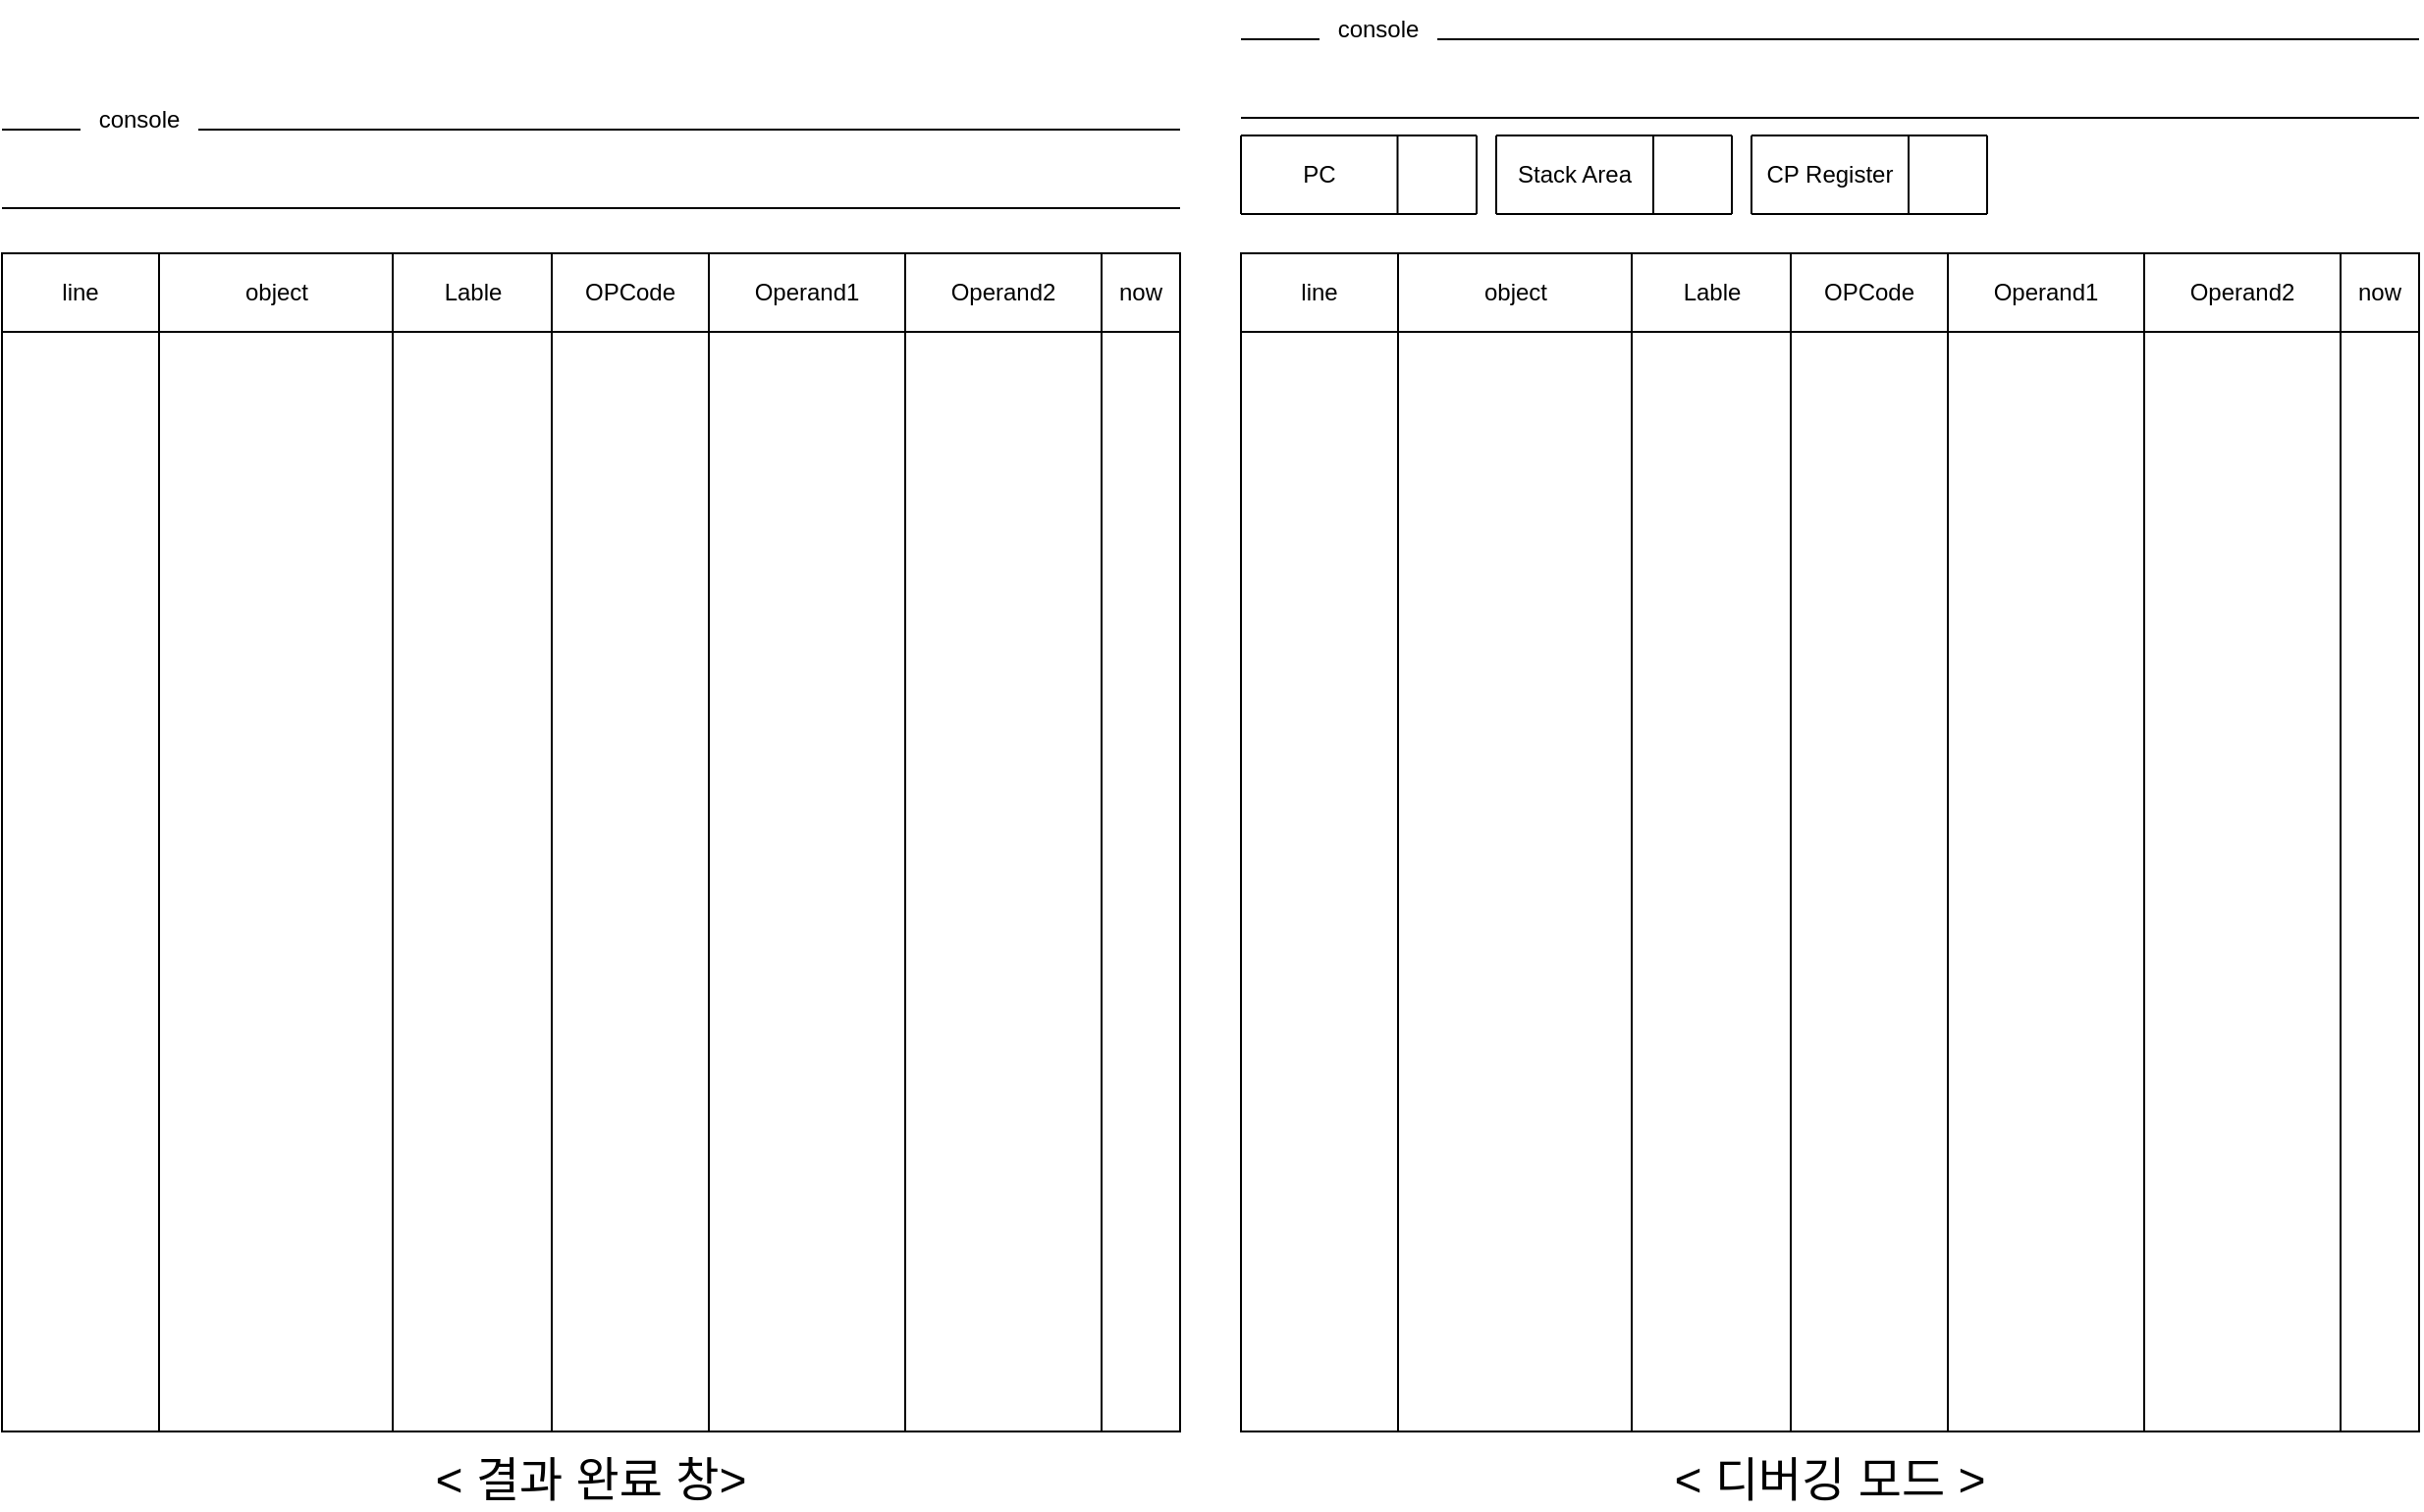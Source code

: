 <mxfile version="20.7.4" type="device" pages="3"><diagram id="IkgcSVEOVTQWrQ8J3BPB" name="페이지-1"><mxGraphModel dx="2737" dy="1323" grid="1" gridSize="10" guides="1" tooltips="1" connect="1" arrows="1" fold="1" page="1" pageScale="1" pageWidth="2336" pageHeight="1654" math="0" shadow="0"><root><mxCell id="0"/><mxCell id="1" parent="0"/><mxCell id="RZIZzl3oEM1vgTt06rhM-1" value="" style="endArrow=none;html=1;rounded=0;" parent="1" edge="1"><mxGeometry width="50" height="50" relative="1" as="geometry"><mxPoint x="1440" y="177" as="sourcePoint"/><mxPoint x="1480" y="177" as="targetPoint"/></mxGeometry></mxCell><mxCell id="RZIZzl3oEM1vgTt06rhM-2" value="" style="endArrow=none;html=1;rounded=0;" parent="1" edge="1"><mxGeometry width="50" height="50" relative="1" as="geometry"><mxPoint x="1540" y="177" as="sourcePoint"/><mxPoint x="2040" y="177" as="targetPoint"/></mxGeometry></mxCell><mxCell id="RZIZzl3oEM1vgTt06rhM-5" value="" style="endArrow=none;html=1;rounded=0;" parent="1" edge="1"><mxGeometry width="50" height="50" relative="1" as="geometry"><mxPoint x="1440" y="217" as="sourcePoint"/><mxPoint x="2040" y="217" as="targetPoint"/></mxGeometry></mxCell><mxCell id="RZIZzl3oEM1vgTt06rhM-7" value="console" style="text;html=1;strokeColor=none;fillColor=none;align=center;verticalAlign=middle;whiteSpace=wrap;rounded=0;" parent="1" vertex="1"><mxGeometry x="1480" y="157" width="60" height="30" as="geometry"/></mxCell><mxCell id="RZIZzl3oEM1vgTt06rhM-9" value="" style="whiteSpace=wrap;html=1;aspect=fixed;" parent="1" vertex="1"><mxGeometry x="1440" y="240" width="600" height="600" as="geometry"/></mxCell><mxCell id="RZIZzl3oEM1vgTt06rhM-10" value="" style="endArrow=none;html=1;rounded=0;" parent="1" edge="1"><mxGeometry width="50" height="50" relative="1" as="geometry"><mxPoint x="1440" y="280" as="sourcePoint"/><mxPoint x="2040" y="280" as="targetPoint"/></mxGeometry></mxCell><mxCell id="RZIZzl3oEM1vgTt06rhM-11" value="" style="endArrow=none;html=1;rounded=0;" parent="1" edge="1"><mxGeometry width="50" height="50" relative="1" as="geometry"><mxPoint x="1520" y="840" as="sourcePoint"/><mxPoint x="1520" y="240" as="targetPoint"/></mxGeometry></mxCell><mxCell id="RZIZzl3oEM1vgTt06rhM-12" value="" style="endArrow=none;html=1;rounded=0;" parent="1" edge="1"><mxGeometry width="50" height="50" relative="1" as="geometry"><mxPoint x="1639" y="840" as="sourcePoint"/><mxPoint x="1639" y="240" as="targetPoint"/></mxGeometry></mxCell><mxCell id="RZIZzl3oEM1vgTt06rhM-13" value="" style="endArrow=none;html=1;rounded=0;" parent="1" edge="1"><mxGeometry width="50" height="50" relative="1" as="geometry"><mxPoint x="1720" y="840" as="sourcePoint"/><mxPoint x="1720" y="240" as="targetPoint"/></mxGeometry></mxCell><mxCell id="RZIZzl3oEM1vgTt06rhM-14" value="" style="endArrow=none;html=1;rounded=0;" parent="1" edge="1"><mxGeometry width="50" height="50" relative="1" as="geometry"><mxPoint x="1800" y="840" as="sourcePoint"/><mxPoint x="1800" y="240" as="targetPoint"/></mxGeometry></mxCell><mxCell id="RZIZzl3oEM1vgTt06rhM-15" value="" style="endArrow=none;html=1;rounded=0;" parent="1" edge="1"><mxGeometry width="50" height="50" relative="1" as="geometry"><mxPoint x="1900" y="840" as="sourcePoint"/><mxPoint x="1900" y="240" as="targetPoint"/></mxGeometry></mxCell><mxCell id="RZIZzl3oEM1vgTt06rhM-16" value="" style="endArrow=none;html=1;rounded=0;" parent="1" edge="1"><mxGeometry width="50" height="50" relative="1" as="geometry"><mxPoint x="2000" y="840" as="sourcePoint"/><mxPoint x="2000" y="240" as="targetPoint"/></mxGeometry></mxCell><mxCell id="RZIZzl3oEM1vgTt06rhM-17" value="line" style="text;html=1;strokeColor=none;fillColor=none;align=center;verticalAlign=middle;whiteSpace=wrap;rounded=0;" parent="1" vertex="1"><mxGeometry x="1440" y="240" width="80" height="40" as="geometry"/></mxCell><mxCell id="RZIZzl3oEM1vgTt06rhM-18" value="object" style="text;html=1;strokeColor=none;fillColor=none;align=center;verticalAlign=middle;whiteSpace=wrap;rounded=0;" parent="1" vertex="1"><mxGeometry x="1520" y="240" width="120" height="40" as="geometry"/></mxCell><mxCell id="RZIZzl3oEM1vgTt06rhM-19" value="Lable" style="text;html=1;strokeColor=none;fillColor=none;align=center;verticalAlign=middle;whiteSpace=wrap;rounded=0;" parent="1" vertex="1"><mxGeometry x="1640" y="240" width="80" height="40" as="geometry"/></mxCell><mxCell id="RZIZzl3oEM1vgTt06rhM-20" value="OPCode" style="text;html=1;strokeColor=none;fillColor=none;align=center;verticalAlign=middle;whiteSpace=wrap;rounded=0;" parent="1" vertex="1"><mxGeometry x="1720" y="240" width="80" height="40" as="geometry"/></mxCell><mxCell id="RZIZzl3oEM1vgTt06rhM-21" value="Operand1" style="text;html=1;strokeColor=none;fillColor=none;align=center;verticalAlign=middle;whiteSpace=wrap;rounded=0;" parent="1" vertex="1"><mxGeometry x="1800" y="240" width="100" height="40" as="geometry"/></mxCell><mxCell id="RZIZzl3oEM1vgTt06rhM-22" value="Operand2" style="text;html=1;strokeColor=none;fillColor=none;align=center;verticalAlign=middle;whiteSpace=wrap;rounded=0;" parent="1" vertex="1"><mxGeometry x="1900" y="240" width="100" height="40" as="geometry"/></mxCell><mxCell id="RZIZzl3oEM1vgTt06rhM-23" value="now" style="text;html=1;strokeColor=none;fillColor=none;align=center;verticalAlign=middle;whiteSpace=wrap;rounded=0;" parent="1" vertex="1"><mxGeometry x="2000" y="240" width="40" height="40" as="geometry"/></mxCell><mxCell id="RZIZzl3oEM1vgTt06rhM-33" value="" style="endArrow=none;html=1;rounded=0;" parent="1" edge="1"><mxGeometry width="50" height="50" relative="1" as="geometry"><mxPoint x="2071" y="131" as="sourcePoint"/><mxPoint x="2111" y="131" as="targetPoint"/></mxGeometry></mxCell><mxCell id="RZIZzl3oEM1vgTt06rhM-34" value="" style="endArrow=none;html=1;rounded=0;" parent="1" edge="1"><mxGeometry width="50" height="50" relative="1" as="geometry"><mxPoint x="2171" y="131" as="sourcePoint"/><mxPoint x="2671" y="131" as="targetPoint"/></mxGeometry></mxCell><mxCell id="RZIZzl3oEM1vgTt06rhM-35" value="" style="endArrow=none;html=1;rounded=0;" parent="1" edge="1"><mxGeometry width="50" height="50" relative="1" as="geometry"><mxPoint x="2071" y="171" as="sourcePoint"/><mxPoint x="2671" y="171" as="targetPoint"/></mxGeometry></mxCell><mxCell id="RZIZzl3oEM1vgTt06rhM-36" value="console" style="text;html=1;strokeColor=none;fillColor=none;align=center;verticalAlign=middle;whiteSpace=wrap;rounded=0;" parent="1" vertex="1"><mxGeometry x="2111" y="111" width="60" height="30" as="geometry"/></mxCell><mxCell id="RZIZzl3oEM1vgTt06rhM-38" value="" style="whiteSpace=wrap;html=1;aspect=fixed;" parent="1" vertex="1"><mxGeometry x="2071" y="240" width="600" height="600" as="geometry"/></mxCell><mxCell id="RZIZzl3oEM1vgTt06rhM-39" value="" style="endArrow=none;html=1;rounded=0;" parent="1" edge="1"><mxGeometry width="50" height="50" relative="1" as="geometry"><mxPoint x="2071" y="280" as="sourcePoint"/><mxPoint x="2671" y="280" as="targetPoint"/></mxGeometry></mxCell><mxCell id="RZIZzl3oEM1vgTt06rhM-40" value="" style="endArrow=none;html=1;rounded=0;" parent="1" edge="1"><mxGeometry width="50" height="50" relative="1" as="geometry"><mxPoint x="2151" y="840" as="sourcePoint"/><mxPoint x="2151" y="240" as="targetPoint"/></mxGeometry></mxCell><mxCell id="RZIZzl3oEM1vgTt06rhM-41" value="" style="endArrow=none;html=1;rounded=0;" parent="1" edge="1"><mxGeometry width="50" height="50" relative="1" as="geometry"><mxPoint x="2270" y="840" as="sourcePoint"/><mxPoint x="2270" y="240" as="targetPoint"/></mxGeometry></mxCell><mxCell id="RZIZzl3oEM1vgTt06rhM-42" value="" style="endArrow=none;html=1;rounded=0;" parent="1" edge="1"><mxGeometry width="50" height="50" relative="1" as="geometry"><mxPoint x="2351" y="840" as="sourcePoint"/><mxPoint x="2351" y="240" as="targetPoint"/></mxGeometry></mxCell><mxCell id="RZIZzl3oEM1vgTt06rhM-43" value="" style="endArrow=none;html=1;rounded=0;" parent="1" edge="1"><mxGeometry width="50" height="50" relative="1" as="geometry"><mxPoint x="2431" y="840" as="sourcePoint"/><mxPoint x="2431" y="240" as="targetPoint"/></mxGeometry></mxCell><mxCell id="RZIZzl3oEM1vgTt06rhM-44" value="" style="endArrow=none;html=1;rounded=0;" parent="1" edge="1"><mxGeometry x="0.153" y="-29" width="50" height="50" relative="1" as="geometry"><mxPoint x="2531" y="840" as="sourcePoint"/><mxPoint x="2531" y="240" as="targetPoint"/><mxPoint y="1" as="offset"/></mxGeometry></mxCell><mxCell id="RZIZzl3oEM1vgTt06rhM-45" value="" style="endArrow=none;html=1;rounded=0;" parent="1" edge="1"><mxGeometry width="50" height="50" relative="1" as="geometry"><mxPoint x="2631" y="840" as="sourcePoint"/><mxPoint x="2631" y="240" as="targetPoint"/></mxGeometry></mxCell><mxCell id="RZIZzl3oEM1vgTt06rhM-46" value="line" style="text;html=1;strokeColor=none;fillColor=none;align=center;verticalAlign=middle;whiteSpace=wrap;rounded=0;" parent="1" vertex="1"><mxGeometry x="2071" y="240" width="80" height="40" as="geometry"/></mxCell><mxCell id="RZIZzl3oEM1vgTt06rhM-47" value="object" style="text;html=1;strokeColor=none;fillColor=none;align=center;verticalAlign=middle;whiteSpace=wrap;rounded=0;" parent="1" vertex="1"><mxGeometry x="2151" y="240" width="120" height="40" as="geometry"/></mxCell><mxCell id="RZIZzl3oEM1vgTt06rhM-48" value="Lable" style="text;html=1;strokeColor=none;fillColor=none;align=center;verticalAlign=middle;whiteSpace=wrap;rounded=0;" parent="1" vertex="1"><mxGeometry x="2271" y="240" width="80" height="40" as="geometry"/></mxCell><mxCell id="RZIZzl3oEM1vgTt06rhM-49" value="OPCode" style="text;html=1;strokeColor=none;fillColor=none;align=center;verticalAlign=middle;whiteSpace=wrap;rounded=0;" parent="1" vertex="1"><mxGeometry x="2351" y="240" width="80" height="40" as="geometry"/></mxCell><mxCell id="RZIZzl3oEM1vgTt06rhM-50" value="Operand1" style="text;html=1;strokeColor=none;fillColor=none;align=center;verticalAlign=middle;whiteSpace=wrap;rounded=0;" parent="1" vertex="1"><mxGeometry x="2431" y="240" width="100" height="40" as="geometry"/></mxCell><mxCell id="RZIZzl3oEM1vgTt06rhM-51" value="Operand2" style="text;html=1;strokeColor=none;fillColor=none;align=center;verticalAlign=middle;whiteSpace=wrap;rounded=0;" parent="1" vertex="1"><mxGeometry x="2531" y="240" width="100" height="40" as="geometry"/></mxCell><mxCell id="RZIZzl3oEM1vgTt06rhM-52" value="now" style="text;html=1;strokeColor=none;fillColor=none;align=center;verticalAlign=middle;whiteSpace=wrap;rounded=0;" parent="1" vertex="1"><mxGeometry x="2631" y="240" width="40" height="40" as="geometry"/></mxCell><mxCell id="RZIZzl3oEM1vgTt06rhM-60" value="" style="endArrow=none;html=1;rounded=0;" parent="1" edge="1"><mxGeometry width="50" height="50" relative="1" as="geometry"><mxPoint x="2071" y="180" as="sourcePoint"/><mxPoint x="2191" y="180" as="targetPoint"/></mxGeometry></mxCell><mxCell id="RZIZzl3oEM1vgTt06rhM-61" value="" style="endArrow=none;html=1;rounded=0;" parent="1" edge="1"><mxGeometry width="50" height="50" relative="1" as="geometry"><mxPoint x="2071" y="220" as="sourcePoint"/><mxPoint x="2191" y="220" as="targetPoint"/></mxGeometry></mxCell><mxCell id="RZIZzl3oEM1vgTt06rhM-62" value="" style="endArrow=none;html=1;rounded=0;" parent="1" edge="1"><mxGeometry width="50" height="50" relative="1" as="geometry"><mxPoint x="2201" y="180" as="sourcePoint"/><mxPoint x="2321" y="180" as="targetPoint"/></mxGeometry></mxCell><mxCell id="RZIZzl3oEM1vgTt06rhM-63" value="" style="endArrow=none;html=1;rounded=0;" parent="1" edge="1"><mxGeometry width="50" height="50" relative="1" as="geometry"><mxPoint x="2201" y="220" as="sourcePoint"/><mxPoint x="2321" y="220" as="targetPoint"/></mxGeometry></mxCell><mxCell id="RZIZzl3oEM1vgTt06rhM-64" value="" style="endArrow=none;html=1;rounded=0;" parent="1" edge="1"><mxGeometry width="50" height="50" relative="1" as="geometry"><mxPoint x="2071" y="220" as="sourcePoint"/><mxPoint x="2071" y="180" as="targetPoint"/></mxGeometry></mxCell><mxCell id="RZIZzl3oEM1vgTt06rhM-65" value="" style="endArrow=none;html=1;rounded=0;" parent="1" edge="1"><mxGeometry width="50" height="50" relative="1" as="geometry"><mxPoint x="2150.75" y="220" as="sourcePoint"/><mxPoint x="2150.75" y="180" as="targetPoint"/></mxGeometry></mxCell><mxCell id="RZIZzl3oEM1vgTt06rhM-66" value="" style="endArrow=none;html=1;rounded=0;" parent="1" edge="1"><mxGeometry width="50" height="50" relative="1" as="geometry"><mxPoint x="2191" y="220" as="sourcePoint"/><mxPoint x="2191" y="180" as="targetPoint"/></mxGeometry></mxCell><mxCell id="RZIZzl3oEM1vgTt06rhM-67" value="" style="endArrow=none;html=1;rounded=0;" parent="1" edge="1"><mxGeometry width="50" height="50" relative="1" as="geometry"><mxPoint x="2201" y="220" as="sourcePoint"/><mxPoint x="2201" y="180" as="targetPoint"/></mxGeometry></mxCell><mxCell id="RZIZzl3oEM1vgTt06rhM-68" value="" style="endArrow=none;html=1;rounded=0;" parent="1" edge="1"><mxGeometry width="50" height="50" relative="1" as="geometry"><mxPoint x="2281" y="220" as="sourcePoint"/><mxPoint x="2281" y="180" as="targetPoint"/></mxGeometry></mxCell><mxCell id="RZIZzl3oEM1vgTt06rhM-69" value="" style="endArrow=none;html=1;rounded=0;" parent="1" edge="1"><mxGeometry width="50" height="50" relative="1" as="geometry"><mxPoint x="2321" y="220" as="sourcePoint"/><mxPoint x="2321" y="180" as="targetPoint"/></mxGeometry></mxCell><mxCell id="RZIZzl3oEM1vgTt06rhM-70" value="PC" style="text;html=1;strokeColor=none;fillColor=none;align=center;verticalAlign=middle;whiteSpace=wrap;rounded=0;" parent="1" vertex="1"><mxGeometry x="2071" y="180" width="80" height="40" as="geometry"/></mxCell><mxCell id="RZIZzl3oEM1vgTt06rhM-73" value="Stack Area" style="text;html=1;strokeColor=none;fillColor=none;align=center;verticalAlign=middle;whiteSpace=wrap;rounded=0;" parent="1" vertex="1"><mxGeometry x="2201" y="180" width="80" height="40" as="geometry"/></mxCell><mxCell id="RZIZzl3oEM1vgTt06rhM-75" value="" style="endArrow=none;html=1;rounded=0;" parent="1" edge="1"><mxGeometry width="50" height="50" relative="1" as="geometry"><mxPoint x="2331" y="180" as="sourcePoint"/><mxPoint x="2451" y="180" as="targetPoint"/></mxGeometry></mxCell><mxCell id="RZIZzl3oEM1vgTt06rhM-76" value="" style="endArrow=none;html=1;rounded=0;" parent="1" edge="1"><mxGeometry width="50" height="50" relative="1" as="geometry"><mxPoint x="2331" y="220" as="sourcePoint"/><mxPoint x="2451" y="220" as="targetPoint"/></mxGeometry></mxCell><mxCell id="RZIZzl3oEM1vgTt06rhM-77" value="" style="endArrow=none;html=1;rounded=0;" parent="1" edge="1"><mxGeometry width="50" height="50" relative="1" as="geometry"><mxPoint x="2331" y="220" as="sourcePoint"/><mxPoint x="2331" y="180" as="targetPoint"/></mxGeometry></mxCell><mxCell id="RZIZzl3oEM1vgTt06rhM-78" value="" style="endArrow=none;html=1;rounded=0;" parent="1" edge="1"><mxGeometry width="50" height="50" relative="1" as="geometry"><mxPoint x="2411" y="220" as="sourcePoint"/><mxPoint x="2411" y="180" as="targetPoint"/></mxGeometry></mxCell><mxCell id="RZIZzl3oEM1vgTt06rhM-79" value="" style="endArrow=none;html=1;rounded=0;" parent="1" edge="1"><mxGeometry width="50" height="50" relative="1" as="geometry"><mxPoint x="2451" y="220" as="sourcePoint"/><mxPoint x="2451" y="180" as="targetPoint"/></mxGeometry></mxCell><mxCell id="RZIZzl3oEM1vgTt06rhM-80" value="CP Register" style="text;html=1;strokeColor=none;fillColor=none;align=center;verticalAlign=middle;whiteSpace=wrap;rounded=0;" parent="1" vertex="1"><mxGeometry x="2331" y="180" width="80" height="40" as="geometry"/></mxCell><mxCell id="vN99S6X0cYxHTRaAK-7C-1" value="&lt;span style=&quot;font-weight: 400;&quot;&gt;&amp;lt; 결과 완료 창&amp;gt;&lt;/span&gt;" style="text;html=1;align=center;verticalAlign=middle;whiteSpace=wrap;rounded=0;fontStyle=1;fontSize=24;" vertex="1" parent="1"><mxGeometry x="1620" y="850" width="240" height="30" as="geometry"/></mxCell><mxCell id="vN99S6X0cYxHTRaAK-7C-2" value="&lt;span style=&quot;font-weight: 400;&quot;&gt;&amp;lt; 디버깅 모드 &amp;gt;&lt;/span&gt;" style="text;html=1;align=center;verticalAlign=middle;whiteSpace=wrap;rounded=0;fontStyle=1;fontSize=24;" vertex="1" parent="1"><mxGeometry x="2251" y="850" width="240" height="30" as="geometry"/></mxCell></root></mxGraphModel></diagram><diagram name="Page-1" id="aDrDo2odlL9XvPlYx0DD"><mxGraphModel dx="1634" dy="847" grid="1" gridSize="10" guides="1" tooltips="1" connect="1" arrows="1" fold="1" page="1" pageScale="1" pageWidth="827" pageHeight="1169" math="0" shadow="0"><root><mxCell id="WIyWlLk6GJQsqaUBKTNV-0"/><mxCell id="WIyWlLk6GJQsqaUBKTNV-1" parent="WIyWlLk6GJQsqaUBKTNV-0"/><mxCell id="zkfFHV4jXpPFQw0GAbJ--0" value="MemoryException" style="swimlane;fontStyle=2;align=center;verticalAlign=top;childLayout=stackLayout;horizontal=1;startSize=26;horizontalStack=0;resizeParent=1;resizeLast=0;collapsible=1;marginBottom=0;rounded=0;shadow=0;strokeWidth=1;" parent="WIyWlLk6GJQsqaUBKTNV-1" vertex="1"><mxGeometry x="380" y="130" width="160" height="90" as="geometry"><mxRectangle x="230" y="140" width="160" height="26" as="alternateBounds"/></mxGeometry></mxCell><mxCell id="zkfFHV4jXpPFQw0GAbJ--1" value="..." style="text;align=left;verticalAlign=top;spacingLeft=4;spacingRight=4;overflow=hidden;rotatable=0;points=[[0,0.5],[1,0.5]];portConstraint=eastwest;" parent="zkfFHV4jXpPFQw0GAbJ--0" vertex="1"><mxGeometry y="26" width="160" height="26" as="geometry"/></mxCell><mxCell id="zkfFHV4jXpPFQw0GAbJ--4" value="" style="line;html=1;strokeWidth=1;align=left;verticalAlign=middle;spacingTop=-1;spacingLeft=3;spacingRight=3;rotatable=0;labelPosition=right;points=[];portConstraint=eastwest;" parent="zkfFHV4jXpPFQw0GAbJ--0" vertex="1"><mxGeometry y="52" width="160" height="8" as="geometry"/></mxCell><mxCell id="zkfFHV4jXpPFQw0GAbJ--5" value="void What() {abstract}" style="text;align=left;verticalAlign=top;spacingLeft=4;spacingRight=4;overflow=hidden;rotatable=0;points=[[0,0.5],[1,0.5]];portConstraint=eastwest;" parent="zkfFHV4jXpPFQw0GAbJ--0" vertex="1"><mxGeometry y="60" width="160" height="26" as="geometry"/></mxCell><mxCell id="zkfFHV4jXpPFQw0GAbJ--12" value="" style="endArrow=block;endSize=10;endFill=0;shadow=0;strokeWidth=1;rounded=0;edgeStyle=elbowEdgeStyle;elbow=vertical;" parent="WIyWlLk6GJQsqaUBKTNV-1" target="zkfFHV4jXpPFQw0GAbJ--0" edge="1"><mxGeometry width="160" relative="1" as="geometry"><mxPoint x="460" y="337" as="sourcePoint"/><mxPoint x="450" y="183" as="targetPoint"/></mxGeometry></mxCell><mxCell id="zkfFHV4jXpPFQw0GAbJ--16" value="" style="endArrow=block;endSize=10;endFill=0;shadow=0;strokeWidth=1;rounded=0;edgeStyle=elbowEdgeStyle;elbow=vertical;" parent="WIyWlLk6GJQsqaUBKTNV-1" edge="1"><mxGeometry width="160" relative="1" as="geometry"><mxPoint x="660" y="337" as="sourcePoint"/><mxPoint x="460" y="220" as="targetPoint"/></mxGeometry></mxCell><mxCell id="soOEZact5vehIFT3knkq-0" value="MemorySetException" style="swimlane;fontStyle=0;align=center;verticalAlign=top;childLayout=stackLayout;horizontal=1;startSize=26;horizontalStack=0;resizeParent=1;resizeLast=0;collapsible=1;marginBottom=0;rounded=0;shadow=0;strokeWidth=1;" parent="WIyWlLk6GJQsqaUBKTNV-1" vertex="1"><mxGeometry x="180" y="339" width="160" height="91" as="geometry"><mxRectangle x="340" y="380" width="170" height="26" as="alternateBounds"/></mxGeometry></mxCell><mxCell id="soOEZact5vehIFT3knkq-1" value="int req" style="text;align=left;verticalAlign=top;spacingLeft=4;spacingRight=4;overflow=hidden;rotatable=0;points=[[0,0.5],[1,0.5]];portConstraint=eastwest;" parent="soOEZact5vehIFT3knkq-0" vertex="1"><mxGeometry y="26" width="160" height="26" as="geometry"/></mxCell><mxCell id="soOEZact5vehIFT3knkq-2" value="" style="line;html=1;strokeWidth=1;align=left;verticalAlign=middle;spacingTop=-1;spacingLeft=3;spacingRight=3;rotatable=0;labelPosition=right;points=[];portConstraint=eastwest;" parent="soOEZact5vehIFT3knkq-0" vertex="1"><mxGeometry y="52" width="160" height="8" as="geometry"/></mxCell><mxCell id="9rT6gEfBduvS2ALJpc-B-1" value="void What()" style="text;align=left;verticalAlign=top;spacingLeft=4;spacingRight=4;overflow=hidden;rotatable=0;points=[[0,0.5],[1,0.5]];portConstraint=eastwest;" parent="soOEZact5vehIFT3knkq-0" vertex="1"><mxGeometry y="60" width="160" height="26" as="geometry"/></mxCell><mxCell id="soOEZact5vehIFT3knkq-4" value="" style="endArrow=none;html=1;rounded=0;exitX=0.5;exitY=0;exitDx=0;exitDy=0;" parent="WIyWlLk6GJQsqaUBKTNV-1" edge="1"><mxGeometry width="50" height="50" relative="1" as="geometry"><mxPoint x="260" y="339" as="sourcePoint"/><mxPoint x="460" y="279" as="targetPoint"/><Array as="points"><mxPoint x="260" y="279"/></Array></mxGeometry></mxCell><mxCell id="9rT6gEfBduvS2ALJpc-B-2" value="MemoryAllocException" style="swimlane;fontStyle=0;align=center;verticalAlign=top;childLayout=stackLayout;horizontal=1;startSize=26;horizontalStack=0;resizeParent=1;resizeLast=0;collapsible=1;marginBottom=0;rounded=0;shadow=0;strokeWidth=1;" parent="WIyWlLk6GJQsqaUBKTNV-1" vertex="1"><mxGeometry x="380" y="338" width="160" height="91" as="geometry"><mxRectangle x="340" y="380" width="170" height="26" as="alternateBounds"/></mxGeometry></mxCell><mxCell id="9rT6gEfBduvS2ALJpc-B-3" value="int req" style="text;align=left;verticalAlign=top;spacingLeft=4;spacingRight=4;overflow=hidden;rotatable=0;points=[[0,0.5],[1,0.5]];portConstraint=eastwest;" parent="9rT6gEfBduvS2ALJpc-B-2" vertex="1"><mxGeometry y="26" width="160" height="26" as="geometry"/></mxCell><mxCell id="9rT6gEfBduvS2ALJpc-B-4" value="" style="line;html=1;strokeWidth=1;align=left;verticalAlign=middle;spacingTop=-1;spacingLeft=3;spacingRight=3;rotatable=0;labelPosition=right;points=[];portConstraint=eastwest;" parent="9rT6gEfBduvS2ALJpc-B-2" vertex="1"><mxGeometry y="52" width="160" height="8" as="geometry"/></mxCell><mxCell id="9rT6gEfBduvS2ALJpc-B-5" value="void What()" style="text;align=left;verticalAlign=top;spacingLeft=4;spacingRight=4;overflow=hidden;rotatable=0;points=[[0,0.5],[1,0.5]];portConstraint=eastwest;" parent="9rT6gEfBduvS2ALJpc-B-2" vertex="1"><mxGeometry y="60" width="160" height="26" as="geometry"/></mxCell><mxCell id="9rT6gEfBduvS2ALJpc-B-6" value="MemoryFreeException" style="swimlane;fontStyle=0;align=center;verticalAlign=top;childLayout=stackLayout;horizontal=1;startSize=26;horizontalStack=0;resizeParent=1;resizeLast=0;collapsible=1;marginBottom=0;rounded=0;shadow=0;strokeWidth=1;" parent="WIyWlLk6GJQsqaUBKTNV-1" vertex="1"><mxGeometry x="580" y="338" width="160" height="91" as="geometry"><mxRectangle x="340" y="380" width="170" height="26" as="alternateBounds"/></mxGeometry></mxCell><mxCell id="9rT6gEfBduvS2ALJpc-B-7" value="int req" style="text;align=left;verticalAlign=top;spacingLeft=4;spacingRight=4;overflow=hidden;rotatable=0;points=[[0,0.5],[1,0.5]];portConstraint=eastwest;" parent="9rT6gEfBduvS2ALJpc-B-6" vertex="1"><mxGeometry y="26" width="160" height="26" as="geometry"/></mxCell><mxCell id="9rT6gEfBduvS2ALJpc-B-8" value="" style="line;html=1;strokeWidth=1;align=left;verticalAlign=middle;spacingTop=-1;spacingLeft=3;spacingRight=3;rotatable=0;labelPosition=right;points=[];portConstraint=eastwest;" parent="9rT6gEfBduvS2ALJpc-B-6" vertex="1"><mxGeometry y="52" width="160" height="8" as="geometry"/></mxCell><mxCell id="9rT6gEfBduvS2ALJpc-B-9" value="void What()" style="text;align=left;verticalAlign=top;spacingLeft=4;spacingRight=4;overflow=hidden;rotatable=0;points=[[0,0.5],[1,0.5]];portConstraint=eastwest;" parent="9rT6gEfBduvS2ALJpc-B-6" vertex="1"><mxGeometry y="60" width="160" height="26" as="geometry"/></mxCell><mxCell id="9rT6gEfBduvS2ALJpc-B-10" value="Memory" style="swimlane;fontStyle=0;align=center;verticalAlign=top;childLayout=stackLayout;horizontal=1;startSize=26;horizontalStack=0;resizeParent=1;resizeLast=0;collapsible=1;marginBottom=0;rounded=0;shadow=0;strokeWidth=1;" parent="WIyWlLk6GJQsqaUBKTNV-1" vertex="1"><mxGeometry x="310.72" y="500" width="298.57" height="352" as="geometry"><mxRectangle x="550" y="140" width="160" height="26" as="alternateBounds"/></mxGeometry></mxCell><mxCell id="9rT6gEfBduvS2ALJpc-B-11" value="Node* allocated_" style="text;align=left;verticalAlign=top;spacingLeft=4;spacingRight=4;overflow=hidden;rotatable=0;points=[[0,0.5],[1,0.5]];portConstraint=eastwest;" parent="9rT6gEfBduvS2ALJpc-B-10" vertex="1"><mxGeometry y="26" width="298.57" height="26" as="geometry"/></mxCell><mxCell id="9rT6gEfBduvS2ALJpc-B-12" value="Node* available_" style="text;align=left;verticalAlign=top;spacingLeft=4;spacingRight=4;overflow=hidden;rotatable=0;points=[[0,0.5],[1,0.5]];portConstraint=eastwest;rounded=0;shadow=0;html=0;" parent="9rT6gEfBduvS2ALJpc-B-10" vertex="1"><mxGeometry y="52" width="298.57" height="26" as="geometry"/></mxCell><mxCell id="9rT6gEfBduvS2ALJpc-B-13" value="int capacity_" style="text;align=left;verticalAlign=top;spacingLeft=4;spacingRight=4;overflow=hidden;rotatable=0;points=[[0,0.5],[1,0.5]];portConstraint=eastwest;rounded=0;shadow=0;html=0;" parent="9rT6gEfBduvS2ALJpc-B-10" vertex="1"><mxGeometry y="78" width="298.57" height="26" as="geometry"/></mxCell><mxCell id="9rT6gEfBduvS2ALJpc-B-14" value="int placement_policy_" style="text;align=left;verticalAlign=top;spacingLeft=4;spacingRight=4;overflow=hidden;rotatable=0;points=[[0,0.5],[1,0.5]];portConstraint=eastwest;rounded=0;shadow=0;html=0;" parent="9rT6gEfBduvS2ALJpc-B-10" vertex="1"><mxGeometry y="104" width="298.57" height="26" as="geometry"/></mxCell><mxCell id="9rT6gEfBduvS2ALJpc-B-15" value="int used_" style="text;align=left;verticalAlign=top;spacingLeft=4;spacingRight=4;overflow=hidden;rotatable=0;points=[[0,0.5],[1,0.5]];portConstraint=eastwest;rounded=0;shadow=0;html=0;" parent="9rT6gEfBduvS2ALJpc-B-10" vertex="1"><mxGeometry y="130" width="298.57" height="26" as="geometry"/></mxCell><mxCell id="9rT6gEfBduvS2ALJpc-B-16" value="" style="line;html=1;strokeWidth=1;align=left;verticalAlign=middle;spacingTop=-1;spacingLeft=3;spacingRight=3;rotatable=0;labelPosition=right;points=[];portConstraint=eastwest;" parent="9rT6gEfBduvS2ALJpc-B-10" vertex="1"><mxGeometry y="156" width="298.57" height="8" as="geometry"/></mxCell><mxCell id="9rT6gEfBduvS2ALJpc-B-17" value="Memory()" style="text;align=left;verticalAlign=top;spacingLeft=4;spacingRight=4;overflow=hidden;rotatable=0;points=[[0,0.5],[1,0.5]];portConstraint=eastwest;" parent="9rT6gEfBduvS2ALJpc-B-10" vertex="1"><mxGeometry y="164" width="298.57" height="26" as="geometry"/></mxCell><mxCell id="9rT6gEfBduvS2ALJpc-B-18" value="Memory(int capacity, int placement_policy)" style="text;align=left;verticalAlign=top;spacingLeft=4;spacingRight=4;overflow=hidden;rotatable=0;points=[[0,0.5],[1,0.5]];portConstraint=eastwest;" parent="9rT6gEfBduvS2ALJpc-B-10" vertex="1"><mxGeometry y="190" width="298.57" height="26" as="geometry"/></mxCell><mxCell id="9rT6gEfBduvS2ALJpc-B-20" value="~Memory()" style="text;align=left;verticalAlign=top;spacingLeft=4;spacingRight=4;overflow=hidden;rotatable=0;points=[[0,0.5],[1,0.5]];portConstraint=eastwest;" parent="9rT6gEfBduvS2ALJpc-B-10" vertex="1"><mxGeometry y="216" width="298.57" height="26" as="geometry"/></mxCell><mxCell id="9rT6gEfBduvS2ALJpc-B-21" value="int MyMalloc(char mallocate_name, int allocate_size)" style="text;align=left;verticalAlign=top;spacingLeft=4;spacingRight=4;overflow=hidden;rotatable=0;points=[[0,0.5],[1,0.5]];portConstraint=eastwest;" parent="9rT6gEfBduvS2ALJpc-B-10" vertex="1"><mxGeometry y="242" width="298.57" height="26" as="geometry"/></mxCell><mxCell id="9rT6gEfBduvS2ALJpc-B-22" value="void MyFree(char free_name)" style="text;align=left;verticalAlign=top;spacingLeft=4;spacingRight=4;overflow=hidden;rotatable=0;points=[[0,0.5],[1,0.5]];portConstraint=eastwest;" parent="9rT6gEfBduvS2ALJpc-B-10" vertex="1"><mxGeometry y="268" width="298.57" height="26" as="geometry"/></mxCell><mxCell id="9rT6gEfBduvS2ALJpc-B-23" value="void setPlacementPolicy(int placement_policy)" style="text;align=left;verticalAlign=top;spacingLeft=4;spacingRight=4;overflow=hidden;rotatable=0;points=[[0,0.5],[1,0.5]];portConstraint=eastwest;" parent="9rT6gEfBduvS2ALJpc-B-10" vertex="1"><mxGeometry y="294" width="298.57" height="26" as="geometry"/></mxCell><mxCell id="5bNfeMeNpvM9neDU2DQd-0" value="&amp;nbsp;void cleanUp(int resetFlag);" style="text;whiteSpace=wrap;html=1;" parent="9rT6gEfBduvS2ALJpc-B-10" vertex="1"><mxGeometry y="320" width="298.57" height="32" as="geometry"/></mxCell><mxCell id="9rT6gEfBduvS2ALJpc-B-25" value="Node" style="swimlane;fontStyle=0;align=center;verticalAlign=top;childLayout=stackLayout;horizontal=1;startSize=26;horizontalStack=0;resizeParent=1;resizeLast=0;collapsible=1;marginBottom=0;rounded=0;shadow=0;strokeWidth=1;" parent="WIyWlLk6GJQsqaUBKTNV-1" vertex="1"><mxGeometry x="750" y="590" width="200" height="242" as="geometry"><mxRectangle x="550" y="140" width="160" height="26" as="alternateBounds"/></mxGeometry></mxCell><mxCell id="9rT6gEfBduvS2ALJpc-B-26" value="Node* next" style="text;align=left;verticalAlign=top;spacingLeft=4;spacingRight=4;overflow=hidden;rotatable=0;points=[[0,0.5],[1,0.5]];portConstraint=eastwest;" parent="9rT6gEfBduvS2ALJpc-B-25" vertex="1"><mxGeometry y="26" width="200" height="26" as="geometry"/></mxCell><mxCell id="9rT6gEfBduvS2ALJpc-B-27" value="Node* prev" style="text;align=left;verticalAlign=top;spacingLeft=4;spacingRight=4;overflow=hidden;rotatable=0;points=[[0,0.5],[1,0.5]];portConstraint=eastwest;rounded=0;shadow=0;html=0;" parent="9rT6gEfBduvS2ALJpc-B-25" vertex="1"><mxGeometry y="52" width="200" height="26" as="geometry"/></mxCell><mxCell id="9rT6gEfBduvS2ALJpc-B-28" value="int size_" style="text;align=left;verticalAlign=top;spacingLeft=4;spacingRight=4;overflow=hidden;rotatable=0;points=[[0,0.5],[1,0.5]];portConstraint=eastwest;rounded=0;shadow=0;html=0;" parent="9rT6gEfBduvS2ALJpc-B-25" vertex="1"><mxGeometry y="78" width="200" height="26" as="geometry"/></mxCell><mxCell id="9rT6gEfBduvS2ALJpc-B-29" value="int start_" style="text;align=left;verticalAlign=top;spacingLeft=4;spacingRight=4;overflow=hidden;rotatable=0;points=[[0,0.5],[1,0.5]];portConstraint=eastwest;rounded=0;shadow=0;html=0;" parent="9rT6gEfBduvS2ALJpc-B-25" vertex="1"><mxGeometry y="104" width="200" height="26" as="geometry"/></mxCell><mxCell id="9rT6gEfBduvS2ALJpc-B-30" value="char name_" style="text;align=left;verticalAlign=top;spacingLeft=4;spacingRight=4;overflow=hidden;rotatable=0;points=[[0,0.5],[1,0.5]];portConstraint=eastwest;rounded=0;shadow=0;html=0;" parent="9rT6gEfBduvS2ALJpc-B-25" vertex="1"><mxGeometry y="130" width="200" height="26" as="geometry"/></mxCell><mxCell id="9rT6gEfBduvS2ALJpc-B-31" value="" style="line;html=1;strokeWidth=1;align=left;verticalAlign=middle;spacingTop=-1;spacingLeft=3;spacingRight=3;rotatable=0;labelPosition=right;points=[];portConstraint=eastwest;" parent="9rT6gEfBduvS2ALJpc-B-25" vertex="1"><mxGeometry y="156" width="200" height="8" as="geometry"/></mxCell><mxCell id="9rT6gEfBduvS2ALJpc-B-32" value="Node()" style="text;align=left;verticalAlign=top;spacingLeft=4;spacingRight=4;overflow=hidden;rotatable=0;points=[[0,0.5],[1,0.5]];portConstraint=eastwest;" parent="9rT6gEfBduvS2ALJpc-B-25" vertex="1"><mxGeometry y="164" width="200" height="26" as="geometry"/></mxCell><mxCell id="9rT6gEfBduvS2ALJpc-B-33" value="Node(int size, int start)" style="text;align=left;verticalAlign=top;spacingLeft=4;spacingRight=4;overflow=hidden;rotatable=0;points=[[0,0.5],[1,0.5]];portConstraint=eastwest;" parent="9rT6gEfBduvS2ALJpc-B-25" vertex="1"><mxGeometry y="190" width="200" height="26" as="geometry"/></mxCell><mxCell id="9rT6gEfBduvS2ALJpc-B-34" value="Node(int size, int start, char name)" style="text;align=left;verticalAlign=top;spacingLeft=4;spacingRight=4;overflow=hidden;rotatable=0;points=[[0,0.5],[1,0.5]];portConstraint=eastwest;" parent="9rT6gEfBduvS2ALJpc-B-25" vertex="1"><mxGeometry y="216" width="200" height="26" as="geometry"/></mxCell><mxCell id="9rT6gEfBduvS2ALJpc-B-51" value="VisualMemory" style="swimlane;fontStyle=0;align=center;verticalAlign=top;childLayout=stackLayout;horizontal=1;startSize=26;horizontalStack=0;resizeParent=1;resizeLast=0;collapsible=1;marginBottom=0;rounded=0;shadow=0;strokeWidth=1;" parent="WIyWlLk6GJQsqaUBKTNV-1" vertex="1"><mxGeometry x="780" y="350" width="200" height="190" as="geometry"><mxRectangle x="550" y="140" width="160" height="26" as="alternateBounds"/></mxGeometry></mxCell><mxCell id="9rT6gEfBduvS2ALJpc-B-52" value="Memory &amp;memory_" style="text;align=left;verticalAlign=top;spacingLeft=4;spacingRight=4;overflow=hidden;rotatable=0;points=[[0,0.5],[1,0.5]];portConstraint=eastwest;" parent="9rT6gEfBduvS2ALJpc-B-51" vertex="1"><mxGeometry y="26" width="200" height="26" as="geometry"/></mxCell><mxCell id="9rT6gEfBduvS2ALJpc-B-57" value="" style="line;html=1;strokeWidth=1;align=left;verticalAlign=middle;spacingTop=-1;spacingLeft=3;spacingRight=3;rotatable=0;labelPosition=right;points=[];portConstraint=eastwest;" parent="9rT6gEfBduvS2ALJpc-B-51" vertex="1"><mxGeometry y="52" width="200" height="8" as="geometry"/></mxCell><mxCell id="9rT6gEfBduvS2ALJpc-B-58" value="void DisplaoyNodeStatus()" style="text;align=left;verticalAlign=top;spacingLeft=4;spacingRight=4;overflow=hidden;rotatable=0;points=[[0,0.5],[1,0.5]];portConstraint=eastwest;" parent="9rT6gEfBduvS2ALJpc-B-51" vertex="1"><mxGeometry y="60" width="200" height="26" as="geometry"/></mxCell><mxCell id="9rT6gEfBduvS2ALJpc-B-59" value="void Display/MemoryBlock()" style="text;align=left;verticalAlign=top;spacingLeft=4;spacingRight=4;overflow=hidden;rotatable=0;points=[[0,0.5],[1,0.5]];portConstraint=eastwest;" parent="9rT6gEfBduvS2ALJpc-B-51" vertex="1"><mxGeometry y="86" width="200" height="26" as="geometry"/></mxCell><mxCell id="9rT6gEfBduvS2ALJpc-B-60" value="void DisplayMemoryInfo()" style="text;align=left;verticalAlign=top;spacingLeft=4;spacingRight=4;overflow=hidden;rotatable=0;points=[[0,0.5],[1,0.5]];portConstraint=eastwest;" parent="9rT6gEfBduvS2ALJpc-B-51" vertex="1"><mxGeometry y="112" width="200" height="26" as="geometry"/></mxCell><mxCell id="9rT6gEfBduvS2ALJpc-B-61" value="void DisplayMemoryMeter()" style="text;align=left;verticalAlign=top;spacingLeft=4;spacingRight=4;overflow=hidden;rotatable=0;points=[[0,0.5],[1,0.5]];portConstraint=eastwest;" parent="9rT6gEfBduvS2ALJpc-B-51" vertex="1"><mxGeometry y="138" width="200" height="26" as="geometry"/></mxCell><mxCell id="9rT6gEfBduvS2ALJpc-B-62" value="void DisplayAllocatedNames()" style="text;align=left;verticalAlign=top;spacingLeft=4;spacingRight=4;overflow=hidden;rotatable=0;points=[[0,0.5],[1,0.5]];portConstraint=eastwest;" parent="9rT6gEfBduvS2ALJpc-B-51" vertex="1"><mxGeometry y="164" width="200" height="26" as="geometry"/></mxCell><mxCell id="9rT6gEfBduvS2ALJpc-B-64" value="" style="endArrow=classic;html=1;rounded=0;exitX=0.5;exitY=0;exitDx=0;exitDy=0;entryX=0.5;entryY=1;entryDx=0;entryDy=0;" parent="WIyWlLk6GJQsqaUBKTNV-1" source="9rT6gEfBduvS2ALJpc-B-10" target="soOEZact5vehIFT3knkq-0" edge="1"><mxGeometry width="50" height="50" relative="1" as="geometry"><mxPoint x="470.72" y="490" as="sourcePoint"/><mxPoint x="350" y="460" as="targetPoint"/></mxGeometry></mxCell><mxCell id="9rT6gEfBduvS2ALJpc-B-65" value="" style="endArrow=classic;html=1;rounded=0;exitX=0.5;exitY=0;exitDx=0;exitDy=0;entryX=0.5;entryY=1;entryDx=0;entryDy=0;" parent="WIyWlLk6GJQsqaUBKTNV-1" source="9rT6gEfBduvS2ALJpc-B-10" target="9rT6gEfBduvS2ALJpc-B-2" edge="1"><mxGeometry width="50" height="50" relative="1" as="geometry"><mxPoint x="720.005" y="610" as="sourcePoint"/><mxPoint x="520.0" y="540" as="targetPoint"/></mxGeometry></mxCell><mxCell id="9rT6gEfBduvS2ALJpc-B-66" value="" style="endArrow=classic;html=1;rounded=0;exitX=0.5;exitY=0;exitDx=0;exitDy=0;entryX=0.5;entryY=1;entryDx=0;entryDy=0;" parent="WIyWlLk6GJQsqaUBKTNV-1" source="9rT6gEfBduvS2ALJpc-B-10" target="9rT6gEfBduvS2ALJpc-B-6" edge="1"><mxGeometry width="50" height="50" relative="1" as="geometry"><mxPoint x="780.005" y="570" as="sourcePoint"/><mxPoint x="580.0" y="500" as="targetPoint"/></mxGeometry></mxCell><mxCell id="9rT6gEfBduvS2ALJpc-B-68" value="" style="endArrow=classic;html=1;rounded=0;exitX=1;exitY=0.5;exitDx=0;exitDy=0;entryX=0;entryY=0.5;entryDx=0;entryDy=0;" parent="WIyWlLk6GJQsqaUBKTNV-1" source="9rT6gEfBduvS2ALJpc-B-18" target="9rT6gEfBduvS2ALJpc-B-29" edge="1"><mxGeometry width="50" height="50" relative="1" as="geometry"><mxPoint x="700" y="690" as="sourcePoint"/><mxPoint x="660" y="720" as="targetPoint"/></mxGeometry></mxCell><mxCell id="9rT6gEfBduvS2ALJpc-B-63" value="" style="endArrow=classic;html=1;rounded=0;exitX=0;exitY=0.5;exitDx=0;exitDy=0;entryX=1;entryY=0.5;entryDx=0;entryDy=0;" parent="WIyWlLk6GJQsqaUBKTNV-1" source="9rT6gEfBduvS2ALJpc-B-59" edge="1" target="9rT6gEfBduvS2ALJpc-B-14"><mxGeometry width="50" height="50" relative="1" as="geometry"><mxPoint x="770.72" y="550.82" as="sourcePoint"/><mxPoint x="610" y="660" as="targetPoint"/></mxGeometry></mxCell></root></mxGraphModel></diagram><diagram name="페이지-2" id="D8mxzqXoFv-3Mx3f8MjT"><mxGraphModel dx="992" dy="571" grid="1" gridSize="10" guides="1" tooltips="1" connect="1" arrows="1" fold="1" page="1" pageScale="1" pageWidth="827" pageHeight="1169" math="0" shadow="0"><root><mxCell id="0"/><mxCell id="1" parent="0"/></root></mxGraphModel></diagram></mxfile>